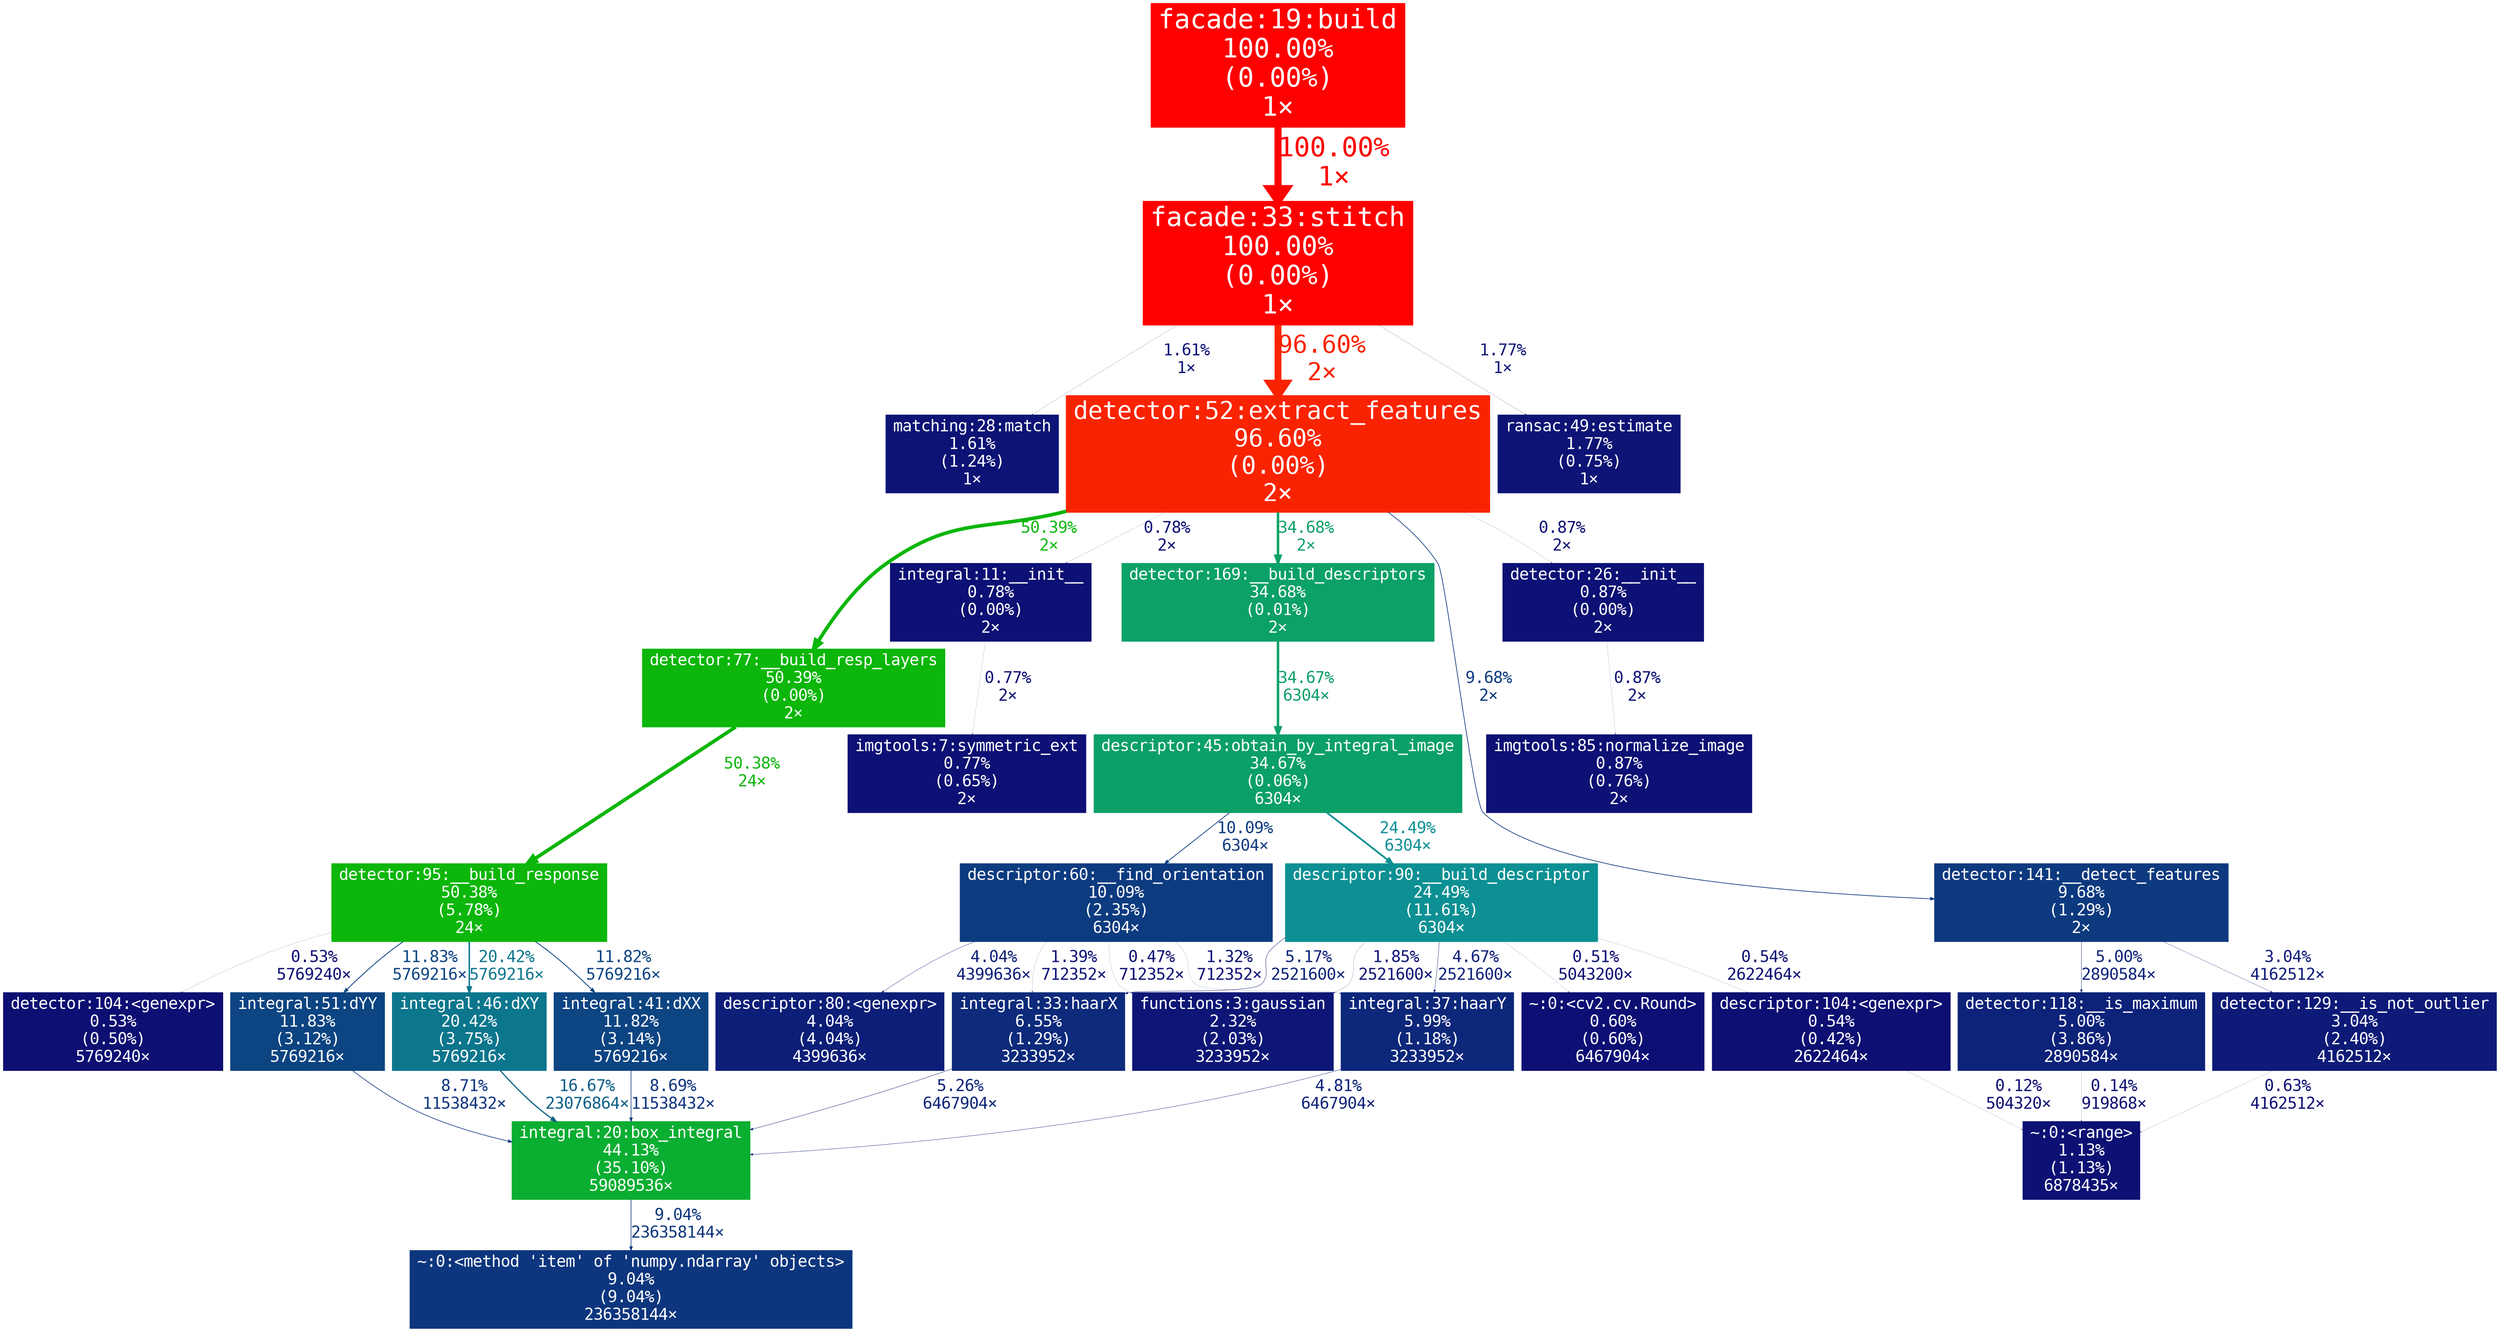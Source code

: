 digraph {
	graph [fontname=Consolas, nodesep=0.125, ranksep=0.25];
	node [fontcolor=white, fontname=Consolas, height=0, shape=box, style=filled, width=0];
	edge [fontname=Consolas];
	3 [color="#0d1375", fontcolor="#ffffff", fontsize="18.00", label="matching:28:match\n1.61%\n(1.24%)\n1×"];
	4 [color="#ff0000", fontcolor="#ffffff", fontsize="30.00", label="facade:33:stitch\n100.00%\n(0.00%)\n1×"];
	4 -> 3 [arrowsize="0.18", color="#0d1375", fontcolor="#0d1375", fontsize="18.00", label="1.61%\n1×", labeldistance="0.13", penwidth="0.13"];
	4 -> 15 [arrowsize="1.39", color="#fa2301", fontcolor="#fa2301", fontsize="28.00", label="96.60%\n2×", labeldistance="7.73", penwidth="7.73"];
	4 -> 66 [arrowsize="0.19", color="#0d1475", fontcolor="#0d1475", fontsize="18.00", label="1.77%\n1×", labeldistance="0.14", penwidth="0.14"];
	6 [color="#0c9093", fontcolor="#ffffff", fontsize="18.00", label="descriptor:90:__build_descriptor\n24.49%\n(11.61%)\n6304×"];
	6 -> 69 [arrowsize="0.16", color="#0d0f73", fontcolor="#0d0f73", fontsize="18.00", label="0.51%\n5043200×", labeldistance="0.10", penwidth="0.10"];
	6 -> 93 [arrowsize="0.16", color="#0d0f73", fontcolor="#0d0f73", fontsize="18.00", label="0.54%\n2622464×", labeldistance="0.10", penwidth="0.10"];
	6 -> 131 [arrowsize="0.32", color="#0d2379", fontcolor="#0d2379", fontsize="18.00", label="5.17%\n2521600×", labeldistance="0.41", penwidth="0.41"];
	6 -> 143 [arrowsize="0.31", color="#0d2179", fontcolor="#0d2179", fontsize="18.00", label="4.67%\n2521600×", labeldistance="0.37", penwidth="0.37"];
	6 -> 149 [arrowsize="0.19", color="#0d1475", fontcolor="#0d1475", fontsize="18.00", label="1.85%\n2521600×", labeldistance="0.15", penwidth="0.15"];
	7 [color="#0ba067", fontcolor="#ffffff", fontsize="18.00", label="descriptor:45:obtain_by_integral_image\n34.67%\n(0.06%)\n6304×"];
	7 -> 6 [arrowsize="0.70", color="#0c9093", fontcolor="#0c9093", fontsize="18.00", label="24.49%\n6304×", labeldistance="1.96", penwidth="1.96"];
	7 -> 56 [arrowsize="0.45", color="#0d3b80", fontcolor="#0d3b80", fontsize="18.00", label="10.09%\n6304×", labeldistance="0.81", penwidth="0.81"];
	13 [color="#0c768d", fontcolor="#ffffff", fontsize="18.00", label="integral:46:dXY\n20.42%\n(3.75%)\n5769216×"];
	13 -> 98 [arrowsize="0.58", color="#0c5f88", fontcolor="#0c5f88", fontsize="18.00", label="16.67%\n23076864×", labeldistance="1.33", penwidth="1.33"];
	14 [color="#0cb60a", fontcolor="#ffffff", fontsize="18.00", label="detector:95:__build_response\n50.38%\n(5.78%)\n24×"];
	14 -> 13 [arrowsize="0.64", color="#0c768d", fontcolor="#0c768d", fontsize="18.00", label="20.42%\n5769216×", labeldistance="1.63", penwidth="1.63"];
	14 -> 59 [arrowsize="0.49", color="#0d4482", fontcolor="#0d4482", fontsize="18.00", label="11.82%\n5769216×", labeldistance="0.95", penwidth="0.95"];
	14 -> 80 [arrowsize="0.16", color="#0d0f73", fontcolor="#0d0f73", fontsize="18.00", label="0.53%\n5769240×", labeldistance="0.10", penwidth="0.10"];
	14 -> 153 [arrowsize="0.49", color="#0d4482", fontcolor="#0d4482", fontsize="18.00", label="11.83%\n5769216×", labeldistance="0.95", penwidth="0.95"];
	15 [color="#fa2301", fontcolor="#ffffff", fontsize="28.00", label="detector:52:extract_features\n96.60%\n(0.00%)\n2×"];
	15 -> 37 [arrowsize="1.00", color="#0cb60a", fontcolor="#0cb60a", fontsize="18.00", label="50.39%\n2×", labeldistance="4.03", penwidth="4.03"];
	15 -> 40 [arrowsize="0.16", color="#0d1074", fontcolor="#0d1074", fontsize="18.00", label="0.78%\n2×", labeldistance="0.10", penwidth="0.10"];
	15 -> 46 [arrowsize="0.44", color="#0d397f", fontcolor="#0d397f", fontsize="18.00", label="9.68%\n2×", labeldistance="0.77", penwidth="0.77"];
	15 -> 105 [arrowsize="0.83", color="#0ba167", fontcolor="#0ba167", fontsize="18.00", label="34.68%\n2×", labeldistance="2.77", penwidth="2.77"];
	15 -> 135 [arrowsize="0.16", color="#0d1074", fontcolor="#0d1074", fontsize="18.00", label="0.87%\n2×", labeldistance="0.10", penwidth="0.10"];
	21 [color="#0d1074", fontcolor="#ffffff", fontsize="18.00", label="imgtools:7:symmetric_ext\n0.77%\n(0.65%)\n2×"];
	24 [color="#0d1074", fontcolor="#ffffff", fontsize="18.00", label="imgtools:85:normalize_image\n0.87%\n(0.76%)\n2×"];
	37 [color="#0cb60a", fontcolor="#ffffff", fontsize="18.00", label="detector:77:__build_resp_layers\n50.39%\n(0.00%)\n2×"];
	37 -> 14 [arrowsize="1.00", color="#0cb60a", fontcolor="#0cb60a", fontsize="18.00", label="50.38%\n24×", labeldistance="4.03", penwidth="4.03"];
	40 [color="#0d1074", fontcolor="#ffffff", fontsize="18.00", label="integral:11:__init__\n0.78%\n(0.00%)\n2×"];
	40 -> 21 [arrowsize="0.16", color="#0d1074", fontcolor="#0d1074", fontsize="18.00", label="0.77%\n2×", labeldistance="0.10", penwidth="0.10"];
	46 [color="#0d397f", fontcolor="#ffffff", fontsize="18.00", label="detector:141:__detect_features\n9.68%\n(1.29%)\n2×"];
	46 -> 78 [arrowsize="0.32", color="#0d2279", fontcolor="#0d2279", fontsize="18.00", label="5.00%\n2890584×", labeldistance="0.40", penwidth="0.40"];
	46 -> 88 [arrowsize="0.25", color="#0d1a77", fontcolor="#0d1a77", fontsize="18.00", label="3.04%\n4162512×", labeldistance="0.24", penwidth="0.24"];
	52 [color="#ff0000", fontcolor="#ffffff", fontsize="30.00", label="facade:19:build\n100.00%\n(0.00%)\n1×"];
	52 -> 4 [arrowsize="1.41", color="#ff0000", fontcolor="#ff0000", fontsize="30.00", label="100.00%\n1×", labeldistance="8.00", penwidth="8.00"];
	56 [color="#0d3b80", fontcolor="#ffffff", fontsize="18.00", label="descriptor:60:__find_orientation\n10.09%\n(2.35%)\n6304×"];
	56 -> 62 [arrowsize="0.28", color="#0d1e78", fontcolor="#0d1e78", fontsize="18.00", label="4.04%\n4399636×", labeldistance="0.32", penwidth="0.32"];
	56 -> 131 [arrowsize="0.17", color="#0d1375", fontcolor="#0d1375", fontsize="18.00", label="1.39%\n712352×", labeldistance="0.11", penwidth="0.11"];
	56 -> 143 [arrowsize="0.16", color="#0d1274", fontcolor="#0d1274", fontsize="18.00", label="1.32%\n712352×", labeldistance="0.11", penwidth="0.11"];
	56 -> 149 [arrowsize="0.16", color="#0d0f73", fontcolor="#0d0f73", fontsize="18.00", label="0.47%\n712352×", labeldistance="0.10", penwidth="0.10"];
	59 [color="#0d4482", fontcolor="#ffffff", fontsize="18.00", label="integral:41:dXX\n11.82%\n(3.14%)\n5769216×"];
	59 -> 98 [arrowsize="0.42", color="#0d347e", fontcolor="#0d347e", fontsize="18.00", label="8.69%\n11538432×", labeldistance="0.70", penwidth="0.70"];
	62 [color="#0d1e78", fontcolor="#ffffff", fontsize="18.00", label="descriptor:80:<genexpr>\n4.04%\n(4.04%)\n4399636×"];
	66 [color="#0d1475", fontcolor="#ffffff", fontsize="18.00", label="ransac:49:estimate\n1.77%\n(0.75%)\n1×"];
	69 [color="#0d0f74", fontcolor="#ffffff", fontsize="18.00", label="~:0:<cv2.cv.Round>\n0.60%\n(0.60%)\n6467904×"];
	78 [color="#0d2279", fontcolor="#ffffff", fontsize="18.00", label="detector:118:__is_maximum\n5.00%\n(3.86%)\n2890584×"];
	78 -> 81 [arrowsize="0.16", color="#0d0d73", fontcolor="#0d0d73", fontsize="18.00", label="0.14%\n919868×", labeldistance="0.10", penwidth="0.10"];
	80 [color="#0d0f73", fontcolor="#ffffff", fontsize="18.00", label="detector:104:<genexpr>\n0.53%\n(0.50%)\n5769240×"];
	81 [color="#0d1174", fontcolor="#ffffff", fontsize="18.00", label="~:0:<range>\n1.13%\n(1.13%)\n6878435×"];
	88 [color="#0d1a77", fontcolor="#ffffff", fontsize="18.00", label="detector:129:__is_not_outlier\n3.04%\n(2.40%)\n4162512×"];
	88 -> 81 [arrowsize="0.16", color="#0d0f74", fontcolor="#0d0f74", fontsize="18.00", label="0.63%\n4162512×", labeldistance="0.10", penwidth="0.10"];
	93 [color="#0d0f73", fontcolor="#ffffff", fontsize="18.00", label="descriptor:104:<genexpr>\n0.54%\n(0.42%)\n2622464×"];
	93 -> 81 [arrowsize="0.16", color="#0d0d73", fontcolor="#0d0d73", fontsize="18.00", label="0.12%\n504320×", labeldistance="0.10", penwidth="0.10"];
	97 [color="#0d367e", fontcolor="#ffffff", fontsize="18.00", label="~:0:<method 'item' of 'numpy.ndarray' objects>\n9.04%\n(9.04%)\n236358144×"];
	98 [color="#0aae31", fontcolor="#ffffff", fontsize="18.00", label="integral:20:box_integral\n44.13%\n(35.10%)\n59089536×"];
	98 -> 97 [arrowsize="0.43", color="#0d367e", fontcolor="#0d367e", fontsize="18.00", label="9.04%\n236358144×", labeldistance="0.72", penwidth="0.72"];
	105 [color="#0ba167", fontcolor="#ffffff", fontsize="18.00", label="detector:169:__build_descriptors\n34.68%\n(0.01%)\n2×"];
	105 -> 7 [arrowsize="0.83", color="#0ba067", fontcolor="#0ba067", fontsize="18.00", label="34.67%\n6304×", labeldistance="2.77", penwidth="2.77"];
	131 [color="#0d2a7b", fontcolor="#ffffff", fontsize="18.00", label="integral:33:haarX\n6.55%\n(1.29%)\n3233952×"];
	131 -> 98 [arrowsize="0.32", color="#0d2479", fontcolor="#0d2479", fontsize="18.00", label="5.26%\n6467904×", labeldistance="0.42", penwidth="0.42"];
	135 [color="#0d1074", fontcolor="#ffffff", fontsize="18.00", label="detector:26:__init__\n0.87%\n(0.00%)\n2×"];
	135 -> 24 [arrowsize="0.16", color="#0d1074", fontcolor="#0d1074", fontsize="18.00", label="0.87%\n2×", labeldistance="0.10", penwidth="0.10"];
	143 [color="#0d277a", fontcolor="#ffffff", fontsize="18.00", label="integral:37:haarY\n5.99%\n(1.18%)\n3233952×"];
	143 -> 98 [arrowsize="0.31", color="#0d2279", fontcolor="#0d2279", fontsize="18.00", label="4.81%\n6467904×", labeldistance="0.38", penwidth="0.38"];
	149 [color="#0d1676", fontcolor="#ffffff", fontsize="18.00", label="functions:3:gaussian\n2.32%\n(2.03%)\n3233952×"];
	153 [color="#0d4482", fontcolor="#ffffff", fontsize="18.00", label="integral:51:dYY\n11.83%\n(3.12%)\n5769216×"];
	153 -> 98 [arrowsize="0.42", color="#0d347e", fontcolor="#0d347e", fontsize="18.00", label="8.71%\n11538432×", labeldistance="0.70", penwidth="0.70"];
}
